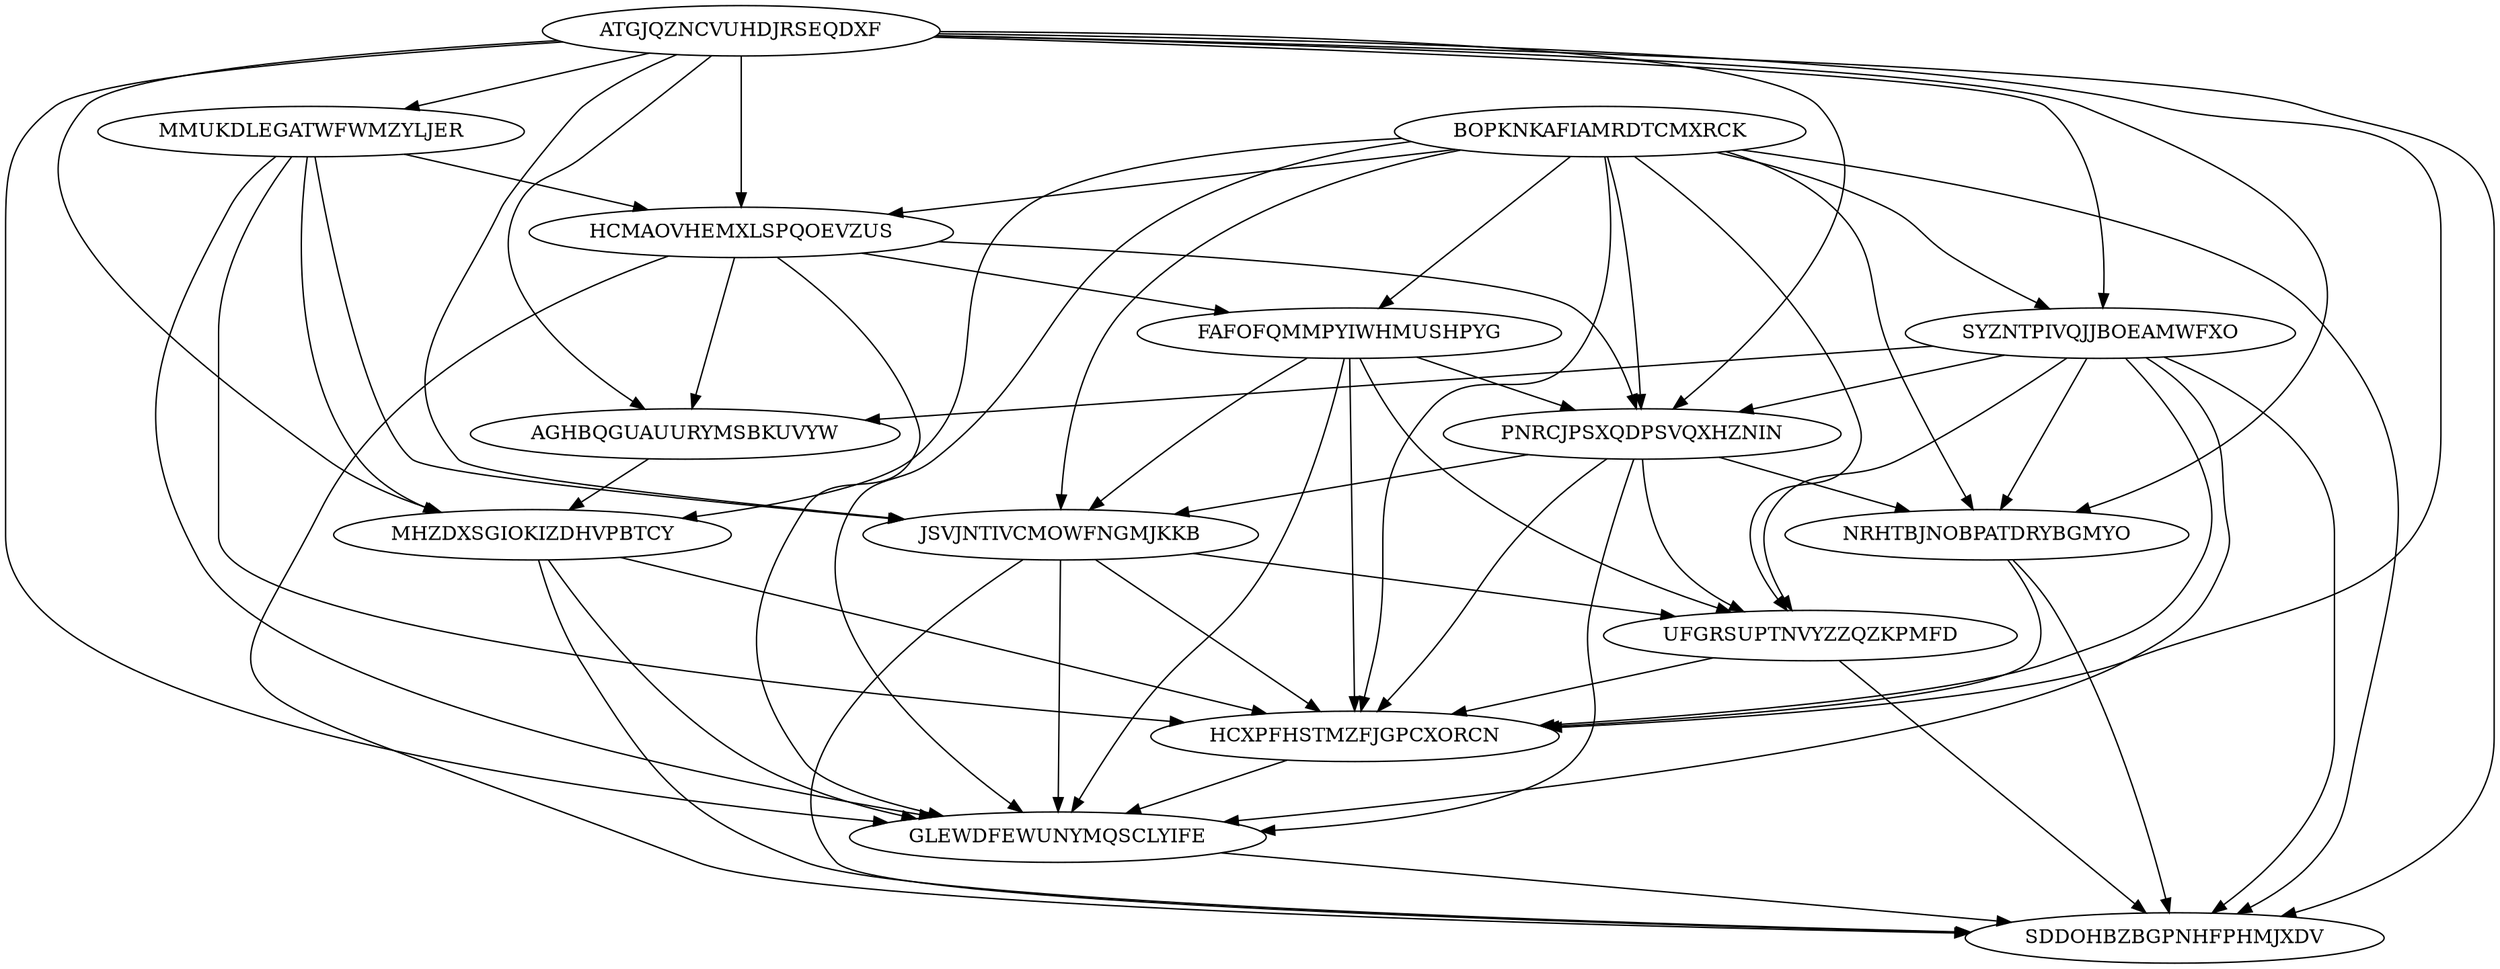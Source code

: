 digraph N15M63 {
	ATGJQZNCVUHDJRSEQDXF	[Weight=17];
	BOPKNKAFIAMRDTCMXRCK	[Weight=12];
	SYZNTPIVQJJBOEAMWFXO	[Weight=20];
	MMUKDLEGATWFWMZYLJER	[Weight=11];
	HCMAOVHEMXLSPQOEVZUS	[Weight=19];
	AGHBQGUAUURYMSBKUVYW	[Weight=15];
	MHZDXSGIOKIZDHVPBTCY	[Weight=14];
	FAFOFQMMPYIWHMUSHPYG	[Weight=19];
	PNRCJPSXQDPSVQXHZNIN	[Weight=20];
	JSVJNTIVCMOWFNGMJKKB	[Weight=10];
	UFGRSUPTNVYZZQZKPMFD	[Weight=15];
	NRHTBJNOBPATDRYBGMYO	[Weight=16];
	HCXPFHSTMZFJGPCXORCN	[Weight=10];
	GLEWDFEWUNYMQSCLYIFE	[Weight=14];
	SDDOHBZBGPNHFPHMJXDV	[Weight=13];
	NRHTBJNOBPATDRYBGMYO -> SDDOHBZBGPNHFPHMJXDV [Weight=17];
	HCMAOVHEMXLSPQOEVZUS -> PNRCJPSXQDPSVQXHZNIN [Weight=15];
	UFGRSUPTNVYZZQZKPMFD -> HCXPFHSTMZFJGPCXORCN [Weight=17];
	BOPKNKAFIAMRDTCMXRCK -> PNRCJPSXQDPSVQXHZNIN [Weight=18];
	PNRCJPSXQDPSVQXHZNIN -> HCXPFHSTMZFJGPCXORCN [Weight=13];
	JSVJNTIVCMOWFNGMJKKB -> SDDOHBZBGPNHFPHMJXDV [Weight=11];
	ATGJQZNCVUHDJRSEQDXF -> SDDOHBZBGPNHFPHMJXDV [Weight=13];
	BOPKNKAFIAMRDTCMXRCK -> HCXPFHSTMZFJGPCXORCN [Weight=20];
	ATGJQZNCVUHDJRSEQDXF -> GLEWDFEWUNYMQSCLYIFE [Weight=19];
	BOPKNKAFIAMRDTCMXRCK -> SDDOHBZBGPNHFPHMJXDV [Weight=12];
	SYZNTPIVQJJBOEAMWFXO -> SDDOHBZBGPNHFPHMJXDV [Weight=20];
	HCMAOVHEMXLSPQOEVZUS -> SDDOHBZBGPNHFPHMJXDV [Weight=17];
	HCMAOVHEMXLSPQOEVZUS -> FAFOFQMMPYIWHMUSHPYG [Weight=19];
	HCMAOVHEMXLSPQOEVZUS -> GLEWDFEWUNYMQSCLYIFE [Weight=14];
	FAFOFQMMPYIWHMUSHPYG -> HCXPFHSTMZFJGPCXORCN [Weight=19];
	HCXPFHSTMZFJGPCXORCN -> GLEWDFEWUNYMQSCLYIFE [Weight=14];
	PNRCJPSXQDPSVQXHZNIN -> UFGRSUPTNVYZZQZKPMFD [Weight=10];
	MMUKDLEGATWFWMZYLJER -> GLEWDFEWUNYMQSCLYIFE [Weight=15];
	ATGJQZNCVUHDJRSEQDXF -> HCXPFHSTMZFJGPCXORCN [Weight=19];
	MMUKDLEGATWFWMZYLJER -> JSVJNTIVCMOWFNGMJKKB [Weight=12];
	HCMAOVHEMXLSPQOEVZUS -> AGHBQGUAUURYMSBKUVYW [Weight=18];
	ATGJQZNCVUHDJRSEQDXF -> SYZNTPIVQJJBOEAMWFXO [Weight=15];
	FAFOFQMMPYIWHMUSHPYG -> JSVJNTIVCMOWFNGMJKKB [Weight=15];
	ATGJQZNCVUHDJRSEQDXF -> AGHBQGUAUURYMSBKUVYW [Weight=16];
	MMUKDLEGATWFWMZYLJER -> MHZDXSGIOKIZDHVPBTCY [Weight=15];
	MHZDXSGIOKIZDHVPBTCY -> GLEWDFEWUNYMQSCLYIFE [Weight=11];
	MMUKDLEGATWFWMZYLJER -> HCMAOVHEMXLSPQOEVZUS [Weight=14];
	SYZNTPIVQJJBOEAMWFXO -> GLEWDFEWUNYMQSCLYIFE [Weight=11];
	ATGJQZNCVUHDJRSEQDXF -> JSVJNTIVCMOWFNGMJKKB [Weight=17];
	SYZNTPIVQJJBOEAMWFXO -> AGHBQGUAUURYMSBKUVYW [Weight=16];
	AGHBQGUAUURYMSBKUVYW -> MHZDXSGIOKIZDHVPBTCY [Weight=15];
	BOPKNKAFIAMRDTCMXRCK -> HCMAOVHEMXLSPQOEVZUS [Weight=14];
	JSVJNTIVCMOWFNGMJKKB -> HCXPFHSTMZFJGPCXORCN [Weight=20];
	PNRCJPSXQDPSVQXHZNIN -> JSVJNTIVCMOWFNGMJKKB [Weight=11];
	ATGJQZNCVUHDJRSEQDXF -> NRHTBJNOBPATDRYBGMYO [Weight=16];
	ATGJQZNCVUHDJRSEQDXF -> MHZDXSGIOKIZDHVPBTCY [Weight=11];
	JSVJNTIVCMOWFNGMJKKB -> UFGRSUPTNVYZZQZKPMFD [Weight=10];
	JSVJNTIVCMOWFNGMJKKB -> GLEWDFEWUNYMQSCLYIFE [Weight=17];
	UFGRSUPTNVYZZQZKPMFD -> SDDOHBZBGPNHFPHMJXDV [Weight=11];
	ATGJQZNCVUHDJRSEQDXF -> HCMAOVHEMXLSPQOEVZUS [Weight=12];
	BOPKNKAFIAMRDTCMXRCK -> NRHTBJNOBPATDRYBGMYO [Weight=18];
	FAFOFQMMPYIWHMUSHPYG -> UFGRSUPTNVYZZQZKPMFD [Weight=15];
	PNRCJPSXQDPSVQXHZNIN -> GLEWDFEWUNYMQSCLYIFE [Weight=15];
	BOPKNKAFIAMRDTCMXRCK -> JSVJNTIVCMOWFNGMJKKB [Weight=17];
	MHZDXSGIOKIZDHVPBTCY -> SDDOHBZBGPNHFPHMJXDV [Weight=14];
	SYZNTPIVQJJBOEAMWFXO -> UFGRSUPTNVYZZQZKPMFD [Weight=17];
	BOPKNKAFIAMRDTCMXRCK -> FAFOFQMMPYIWHMUSHPYG [Weight=18];
	BOPKNKAFIAMRDTCMXRCK -> SYZNTPIVQJJBOEAMWFXO [Weight=12];
	BOPKNKAFIAMRDTCMXRCK -> GLEWDFEWUNYMQSCLYIFE [Weight=19];
	BOPKNKAFIAMRDTCMXRCK -> MHZDXSGIOKIZDHVPBTCY [Weight=18];
	SYZNTPIVQJJBOEAMWFXO -> NRHTBJNOBPATDRYBGMYO [Weight=19];
	ATGJQZNCVUHDJRSEQDXF -> PNRCJPSXQDPSVQXHZNIN [Weight=15];
	MHZDXSGIOKIZDHVPBTCY -> HCXPFHSTMZFJGPCXORCN [Weight=14];
	ATGJQZNCVUHDJRSEQDXF -> MMUKDLEGATWFWMZYLJER [Weight=11];
	SYZNTPIVQJJBOEAMWFXO -> HCXPFHSTMZFJGPCXORCN [Weight=16];
	FAFOFQMMPYIWHMUSHPYG -> GLEWDFEWUNYMQSCLYIFE [Weight=15];
	SYZNTPIVQJJBOEAMWFXO -> PNRCJPSXQDPSVQXHZNIN [Weight=20];
	FAFOFQMMPYIWHMUSHPYG -> PNRCJPSXQDPSVQXHZNIN [Weight=20];
	BOPKNKAFIAMRDTCMXRCK -> UFGRSUPTNVYZZQZKPMFD [Weight=11];
	MMUKDLEGATWFWMZYLJER -> HCXPFHSTMZFJGPCXORCN [Weight=12];
	NRHTBJNOBPATDRYBGMYO -> HCXPFHSTMZFJGPCXORCN [Weight=14];
	PNRCJPSXQDPSVQXHZNIN -> NRHTBJNOBPATDRYBGMYO [Weight=15];
	GLEWDFEWUNYMQSCLYIFE -> SDDOHBZBGPNHFPHMJXDV [Weight=10];
}
